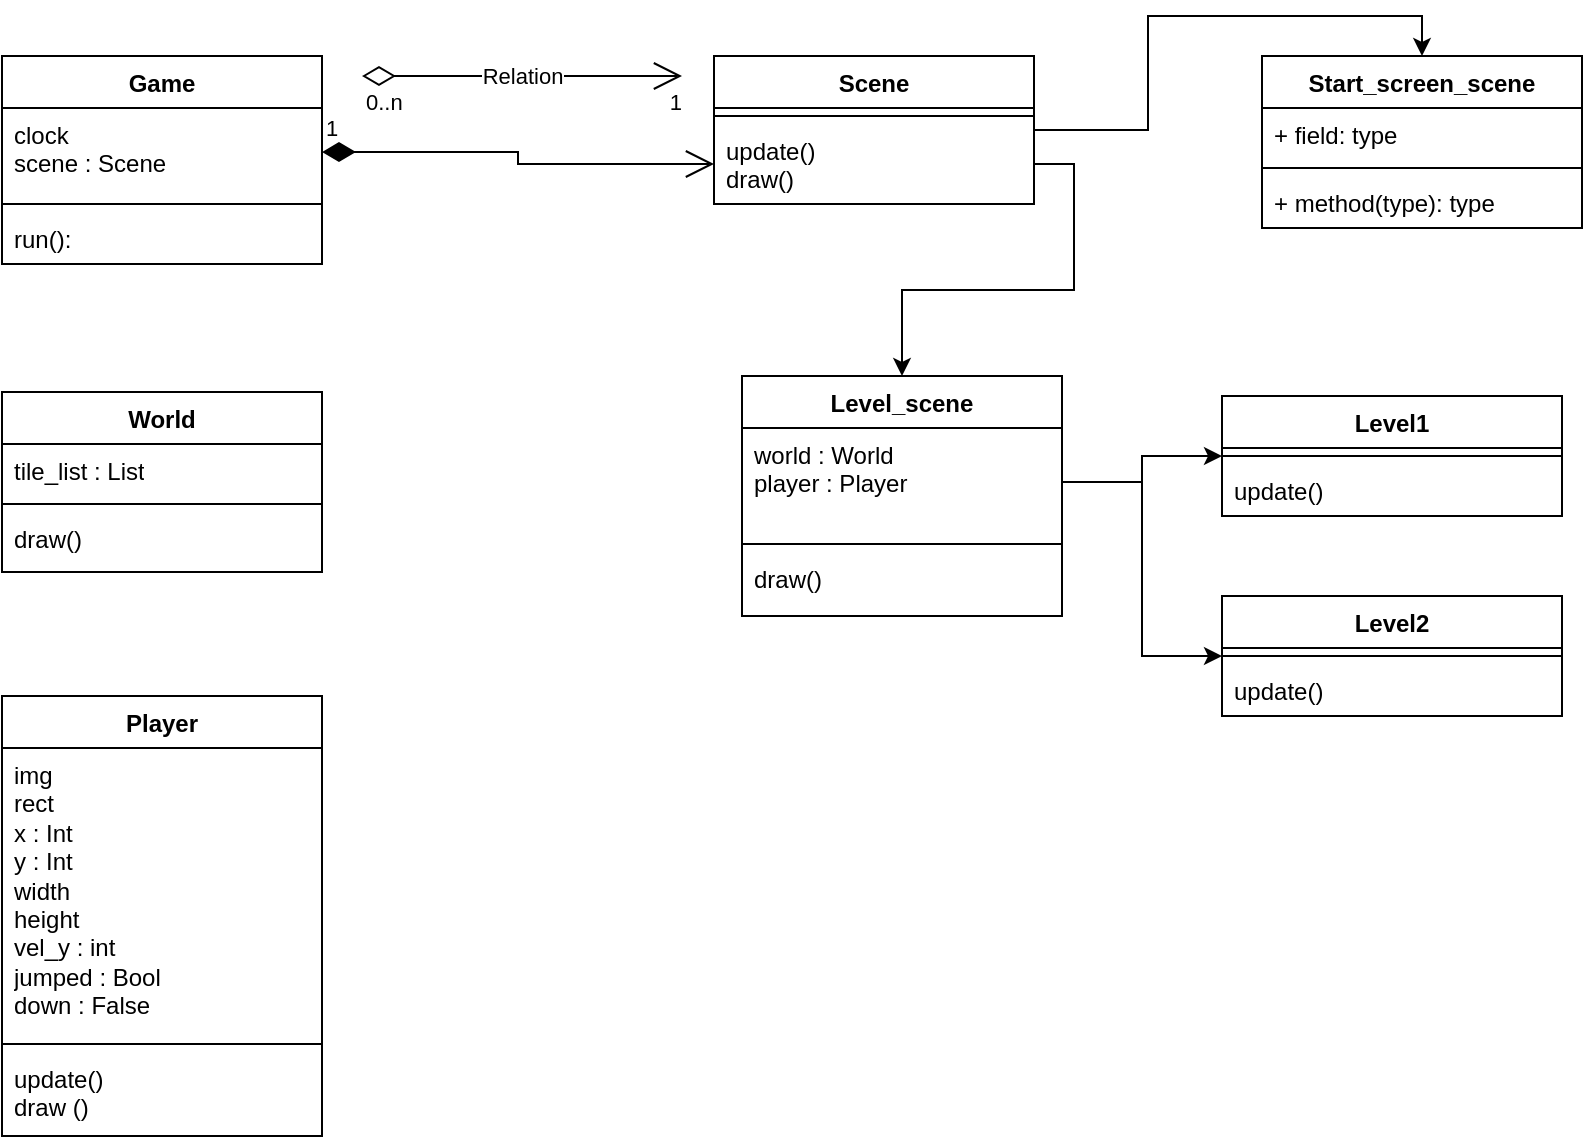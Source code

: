 <mxfile version="24.0.4" type="device">
  <diagram name="Page-1" id="Ebbxk_6DhA9hak8yVnVT">
    <mxGraphModel dx="954" dy="727" grid="1" gridSize="10" guides="1" tooltips="1" connect="1" arrows="1" fold="1" page="1" pageScale="1" pageWidth="827" pageHeight="1169" math="0" shadow="0">
      <root>
        <mxCell id="0" />
        <mxCell id="1" parent="0" />
        <mxCell id="CbIVxcJemx_BiSmKkHxG-1" value="Game" style="swimlane;fontStyle=1;align=center;verticalAlign=top;childLayout=stackLayout;horizontal=1;startSize=26;horizontalStack=0;resizeParent=1;resizeParentMax=0;resizeLast=0;collapsible=1;marginBottom=0;whiteSpace=wrap;html=1;" parent="1" vertex="1">
          <mxGeometry x="20" y="30" width="160" height="104" as="geometry" />
        </mxCell>
        <mxCell id="CbIVxcJemx_BiSmKkHxG-2" value="clock&lt;br&gt;scene : Scene" style="text;strokeColor=none;fillColor=none;align=left;verticalAlign=top;spacingLeft=4;spacingRight=4;overflow=hidden;rotatable=0;points=[[0,0.5],[1,0.5]];portConstraint=eastwest;whiteSpace=wrap;html=1;" parent="CbIVxcJemx_BiSmKkHxG-1" vertex="1">
          <mxGeometry y="26" width="160" height="44" as="geometry" />
        </mxCell>
        <mxCell id="CbIVxcJemx_BiSmKkHxG-3" value="" style="line;strokeWidth=1;fillColor=none;align=left;verticalAlign=middle;spacingTop=-1;spacingLeft=3;spacingRight=3;rotatable=0;labelPosition=right;points=[];portConstraint=eastwest;strokeColor=inherit;" parent="CbIVxcJemx_BiSmKkHxG-1" vertex="1">
          <mxGeometry y="70" width="160" height="8" as="geometry" />
        </mxCell>
        <mxCell id="CbIVxcJemx_BiSmKkHxG-4" value="run():&lt;br&gt;&lt;span style=&quot;white-space: pre;&quot;&gt;&#x9;&lt;/span&gt;" style="text;strokeColor=none;fillColor=none;align=left;verticalAlign=top;spacingLeft=4;spacingRight=4;overflow=hidden;rotatable=0;points=[[0,0.5],[1,0.5]];portConstraint=eastwest;whiteSpace=wrap;html=1;" parent="CbIVxcJemx_BiSmKkHxG-1" vertex="1">
          <mxGeometry y="78" width="160" height="26" as="geometry" />
        </mxCell>
        <mxCell id="spAWiIbim0lPPHiVurjQ-10" style="edgeStyle=orthogonalEdgeStyle;rounded=0;orthogonalLoop=1;jettySize=auto;html=1;entryX=0.5;entryY=0;entryDx=0;entryDy=0;" parent="1" source="CbIVxcJemx_BiSmKkHxG-5" target="CbIVxcJemx_BiSmKkHxG-14" edge="1">
          <mxGeometry relative="1" as="geometry" />
        </mxCell>
        <mxCell id="CbIVxcJemx_BiSmKkHxG-5" value="Scene" style="swimlane;fontStyle=1;align=center;verticalAlign=top;childLayout=stackLayout;horizontal=1;startSize=26;horizontalStack=0;resizeParent=1;resizeParentMax=0;resizeLast=0;collapsible=1;marginBottom=0;whiteSpace=wrap;html=1;" parent="1" vertex="1">
          <mxGeometry x="376" y="30" width="160" height="74" as="geometry" />
        </mxCell>
        <mxCell id="CbIVxcJemx_BiSmKkHxG-7" value="" style="line;strokeWidth=1;fillColor=none;align=left;verticalAlign=middle;spacingTop=-1;spacingLeft=3;spacingRight=3;rotatable=0;labelPosition=right;points=[];portConstraint=eastwest;strokeColor=inherit;" parent="CbIVxcJemx_BiSmKkHxG-5" vertex="1">
          <mxGeometry y="26" width="160" height="8" as="geometry" />
        </mxCell>
        <mxCell id="CbIVxcJemx_BiSmKkHxG-8" value="update()&lt;br&gt;draw()" style="text;strokeColor=none;fillColor=none;align=left;verticalAlign=top;spacingLeft=4;spacingRight=4;overflow=hidden;rotatable=0;points=[[0,0.5],[1,0.5]];portConstraint=eastwest;whiteSpace=wrap;html=1;" parent="CbIVxcJemx_BiSmKkHxG-5" vertex="1">
          <mxGeometry y="34" width="160" height="40" as="geometry" />
        </mxCell>
        <mxCell id="CbIVxcJemx_BiSmKkHxG-13" value="1" style="endArrow=open;html=1;endSize=12;startArrow=diamondThin;startSize=14;startFill=1;edgeStyle=orthogonalEdgeStyle;align=left;verticalAlign=bottom;rounded=0;exitX=1;exitY=0.5;exitDx=0;exitDy=0;" parent="1" source="CbIVxcJemx_BiSmKkHxG-2" target="CbIVxcJemx_BiSmKkHxG-8" edge="1">
          <mxGeometry x="-1" y="3" relative="1" as="geometry">
            <mxPoint x="230" y="210" as="sourcePoint" />
            <mxPoint x="390" y="210" as="targetPoint" />
          </mxGeometry>
        </mxCell>
        <mxCell id="CbIVxcJemx_BiSmKkHxG-14" value="Start_screen_scene" style="swimlane;fontStyle=1;align=center;verticalAlign=top;childLayout=stackLayout;horizontal=1;startSize=26;horizontalStack=0;resizeParent=1;resizeParentMax=0;resizeLast=0;collapsible=1;marginBottom=0;whiteSpace=wrap;html=1;" parent="1" vertex="1">
          <mxGeometry x="650" y="30" width="160" height="86" as="geometry" />
        </mxCell>
        <mxCell id="CbIVxcJemx_BiSmKkHxG-15" value="+ field: type" style="text;strokeColor=none;fillColor=none;align=left;verticalAlign=top;spacingLeft=4;spacingRight=4;overflow=hidden;rotatable=0;points=[[0,0.5],[1,0.5]];portConstraint=eastwest;whiteSpace=wrap;html=1;" parent="CbIVxcJemx_BiSmKkHxG-14" vertex="1">
          <mxGeometry y="26" width="160" height="26" as="geometry" />
        </mxCell>
        <mxCell id="CbIVxcJemx_BiSmKkHxG-16" value="" style="line;strokeWidth=1;fillColor=none;align=left;verticalAlign=middle;spacingTop=-1;spacingLeft=3;spacingRight=3;rotatable=0;labelPosition=right;points=[];portConstraint=eastwest;strokeColor=inherit;" parent="CbIVxcJemx_BiSmKkHxG-14" vertex="1">
          <mxGeometry y="52" width="160" height="8" as="geometry" />
        </mxCell>
        <mxCell id="CbIVxcJemx_BiSmKkHxG-17" value="+ method(type): type" style="text;strokeColor=none;fillColor=none;align=left;verticalAlign=top;spacingLeft=4;spacingRight=4;overflow=hidden;rotatable=0;points=[[0,0.5],[1,0.5]];portConstraint=eastwest;whiteSpace=wrap;html=1;" parent="CbIVxcJemx_BiSmKkHxG-14" vertex="1">
          <mxGeometry y="60" width="160" height="26" as="geometry" />
        </mxCell>
        <mxCell id="spAWiIbim0lPPHiVurjQ-2" value="Relation" style="endArrow=open;html=1;endSize=12;startArrow=diamondThin;startSize=14;startFill=0;edgeStyle=orthogonalEdgeStyle;rounded=0;" parent="1" edge="1">
          <mxGeometry relative="1" as="geometry">
            <mxPoint x="200" y="40" as="sourcePoint" />
            <mxPoint x="360" y="40" as="targetPoint" />
          </mxGeometry>
        </mxCell>
        <mxCell id="spAWiIbim0lPPHiVurjQ-3" value="0..n" style="edgeLabel;resizable=0;html=1;align=left;verticalAlign=top;" parent="spAWiIbim0lPPHiVurjQ-2" connectable="0" vertex="1">
          <mxGeometry x="-1" relative="1" as="geometry" />
        </mxCell>
        <mxCell id="spAWiIbim0lPPHiVurjQ-4" value="1" style="edgeLabel;resizable=0;html=1;align=right;verticalAlign=top;" parent="spAWiIbim0lPPHiVurjQ-2" connectable="0" vertex="1">
          <mxGeometry x="1" relative="1" as="geometry" />
        </mxCell>
        <mxCell id="spAWiIbim0lPPHiVurjQ-5" value="Level_scene" style="swimlane;fontStyle=1;align=center;verticalAlign=top;childLayout=stackLayout;horizontal=1;startSize=26;horizontalStack=0;resizeParent=1;resizeParentMax=0;resizeLast=0;collapsible=1;marginBottom=0;whiteSpace=wrap;html=1;" parent="1" vertex="1">
          <mxGeometry x="390" y="190" width="160" height="120" as="geometry" />
        </mxCell>
        <mxCell id="spAWiIbim0lPPHiVurjQ-6" value="world : World&lt;div&gt;player : Player&lt;/div&gt;" style="text;strokeColor=none;fillColor=none;align=left;verticalAlign=top;spacingLeft=4;spacingRight=4;overflow=hidden;rotatable=0;points=[[0,0.5],[1,0.5]];portConstraint=eastwest;whiteSpace=wrap;html=1;" parent="spAWiIbim0lPPHiVurjQ-5" vertex="1">
          <mxGeometry y="26" width="160" height="54" as="geometry" />
        </mxCell>
        <mxCell id="spAWiIbim0lPPHiVurjQ-7" value="" style="line;strokeWidth=1;fillColor=none;align=left;verticalAlign=middle;spacingTop=-1;spacingLeft=3;spacingRight=3;rotatable=0;labelPosition=right;points=[];portConstraint=eastwest;strokeColor=inherit;" parent="spAWiIbim0lPPHiVurjQ-5" vertex="1">
          <mxGeometry y="80" width="160" height="8" as="geometry" />
        </mxCell>
        <mxCell id="spAWiIbim0lPPHiVurjQ-8" value="&lt;div&gt;&lt;span style=&quot;background-color: initial;&quot;&gt;draw()&lt;/span&gt;&lt;br&gt;&lt;/div&gt;" style="text;strokeColor=none;fillColor=none;align=left;verticalAlign=top;spacingLeft=4;spacingRight=4;overflow=hidden;rotatable=0;points=[[0,0.5],[1,0.5]];portConstraint=eastwest;whiteSpace=wrap;html=1;" parent="spAWiIbim0lPPHiVurjQ-5" vertex="1">
          <mxGeometry y="88" width="160" height="32" as="geometry" />
        </mxCell>
        <mxCell id="spAWiIbim0lPPHiVurjQ-9" style="edgeStyle=orthogonalEdgeStyle;rounded=0;orthogonalLoop=1;jettySize=auto;html=1;entryX=0.5;entryY=0;entryDx=0;entryDy=0;" parent="1" source="CbIVxcJemx_BiSmKkHxG-8" target="spAWiIbim0lPPHiVurjQ-5" edge="1">
          <mxGeometry relative="1" as="geometry" />
        </mxCell>
        <mxCell id="spAWiIbim0lPPHiVurjQ-11" value="Level1" style="swimlane;fontStyle=1;align=center;verticalAlign=top;childLayout=stackLayout;horizontal=1;startSize=26;horizontalStack=0;resizeParent=1;resizeParentMax=0;resizeLast=0;collapsible=1;marginBottom=0;whiteSpace=wrap;html=1;" parent="1" vertex="1">
          <mxGeometry x="630" y="200" width="170" height="60" as="geometry" />
        </mxCell>
        <mxCell id="spAWiIbim0lPPHiVurjQ-13" value="" style="line;strokeWidth=1;fillColor=none;align=left;verticalAlign=middle;spacingTop=-1;spacingLeft=3;spacingRight=3;rotatable=0;labelPosition=right;points=[];portConstraint=eastwest;strokeColor=inherit;" parent="spAWiIbim0lPPHiVurjQ-11" vertex="1">
          <mxGeometry y="26" width="170" height="8" as="geometry" />
        </mxCell>
        <mxCell id="spAWiIbim0lPPHiVurjQ-14" value="update()" style="text;strokeColor=none;fillColor=none;align=left;verticalAlign=top;spacingLeft=4;spacingRight=4;overflow=hidden;rotatable=0;points=[[0,0.5],[1,0.5]];portConstraint=eastwest;whiteSpace=wrap;html=1;" parent="spAWiIbim0lPPHiVurjQ-11" vertex="1">
          <mxGeometry y="34" width="170" height="26" as="geometry" />
        </mxCell>
        <mxCell id="spAWiIbim0lPPHiVurjQ-15" value="" style="edgeStyle=orthogonalEdgeStyle;rounded=0;orthogonalLoop=1;jettySize=auto;html=1;" parent="1" source="spAWiIbim0lPPHiVurjQ-6" target="spAWiIbim0lPPHiVurjQ-11" edge="1">
          <mxGeometry relative="1" as="geometry" />
        </mxCell>
        <mxCell id="jMoNaXCtbVuasNQORkRf-1" value="Level2" style="swimlane;fontStyle=1;align=center;verticalAlign=top;childLayout=stackLayout;horizontal=1;startSize=26;horizontalStack=0;resizeParent=1;resizeParentMax=0;resizeLast=0;collapsible=1;marginBottom=0;whiteSpace=wrap;html=1;" vertex="1" parent="1">
          <mxGeometry x="630" y="300" width="170" height="60" as="geometry" />
        </mxCell>
        <mxCell id="jMoNaXCtbVuasNQORkRf-2" value="" style="line;strokeWidth=1;fillColor=none;align=left;verticalAlign=middle;spacingTop=-1;spacingLeft=3;spacingRight=3;rotatable=0;labelPosition=right;points=[];portConstraint=eastwest;strokeColor=inherit;" vertex="1" parent="jMoNaXCtbVuasNQORkRf-1">
          <mxGeometry y="26" width="170" height="8" as="geometry" />
        </mxCell>
        <mxCell id="jMoNaXCtbVuasNQORkRf-3" value="update()" style="text;strokeColor=none;fillColor=none;align=left;verticalAlign=top;spacingLeft=4;spacingRight=4;overflow=hidden;rotatable=0;points=[[0,0.5],[1,0.5]];portConstraint=eastwest;whiteSpace=wrap;html=1;" vertex="1" parent="jMoNaXCtbVuasNQORkRf-1">
          <mxGeometry y="34" width="170" height="26" as="geometry" />
        </mxCell>
        <mxCell id="jMoNaXCtbVuasNQORkRf-4" style="edgeStyle=orthogonalEdgeStyle;rounded=0;orthogonalLoop=1;jettySize=auto;html=1;entryX=0;entryY=0.5;entryDx=0;entryDy=0;" edge="1" parent="1" source="spAWiIbim0lPPHiVurjQ-6" target="jMoNaXCtbVuasNQORkRf-1">
          <mxGeometry relative="1" as="geometry" />
        </mxCell>
        <mxCell id="jMoNaXCtbVuasNQORkRf-5" value="World" style="swimlane;fontStyle=1;align=center;verticalAlign=top;childLayout=stackLayout;horizontal=1;startSize=26;horizontalStack=0;resizeParent=1;resizeParentMax=0;resizeLast=0;collapsible=1;marginBottom=0;whiteSpace=wrap;html=1;" vertex="1" parent="1">
          <mxGeometry x="20" y="198" width="160" height="90" as="geometry" />
        </mxCell>
        <mxCell id="jMoNaXCtbVuasNQORkRf-6" value="tile_list : List" style="text;strokeColor=none;fillColor=none;align=left;verticalAlign=top;spacingLeft=4;spacingRight=4;overflow=hidden;rotatable=0;points=[[0,0.5],[1,0.5]];portConstraint=eastwest;whiteSpace=wrap;html=1;" vertex="1" parent="jMoNaXCtbVuasNQORkRf-5">
          <mxGeometry y="26" width="160" height="26" as="geometry" />
        </mxCell>
        <mxCell id="jMoNaXCtbVuasNQORkRf-7" value="" style="line;strokeWidth=1;fillColor=none;align=left;verticalAlign=middle;spacingTop=-1;spacingLeft=3;spacingRight=3;rotatable=0;labelPosition=right;points=[];portConstraint=eastwest;strokeColor=inherit;" vertex="1" parent="jMoNaXCtbVuasNQORkRf-5">
          <mxGeometry y="52" width="160" height="8" as="geometry" />
        </mxCell>
        <mxCell id="jMoNaXCtbVuasNQORkRf-8" value="draw()" style="text;strokeColor=none;fillColor=none;align=left;verticalAlign=top;spacingLeft=4;spacingRight=4;overflow=hidden;rotatable=0;points=[[0,0.5],[1,0.5]];portConstraint=eastwest;whiteSpace=wrap;html=1;" vertex="1" parent="jMoNaXCtbVuasNQORkRf-5">
          <mxGeometry y="60" width="160" height="30" as="geometry" />
        </mxCell>
        <mxCell id="jMoNaXCtbVuasNQORkRf-9" value="Player" style="swimlane;fontStyle=1;align=center;verticalAlign=top;childLayout=stackLayout;horizontal=1;startSize=26;horizontalStack=0;resizeParent=1;resizeParentMax=0;resizeLast=0;collapsible=1;marginBottom=0;whiteSpace=wrap;html=1;" vertex="1" parent="1">
          <mxGeometry x="20" y="350" width="160" height="220" as="geometry" />
        </mxCell>
        <mxCell id="jMoNaXCtbVuasNQORkRf-10" value="img&lt;div&gt;rect&lt;/div&gt;&lt;div&gt;x : Int&lt;/div&gt;&lt;div&gt;y : Int&lt;/div&gt;&lt;div&gt;width&lt;/div&gt;&lt;div&gt;height&lt;/div&gt;&lt;div&gt;vel_y : int&lt;/div&gt;&lt;div&gt;jumped : Bool&lt;/div&gt;&lt;div&gt;down : False&lt;/div&gt;" style="text;strokeColor=none;fillColor=none;align=left;verticalAlign=top;spacingLeft=4;spacingRight=4;overflow=hidden;rotatable=0;points=[[0,0.5],[1,0.5]];portConstraint=eastwest;whiteSpace=wrap;html=1;" vertex="1" parent="jMoNaXCtbVuasNQORkRf-9">
          <mxGeometry y="26" width="160" height="144" as="geometry" />
        </mxCell>
        <mxCell id="jMoNaXCtbVuasNQORkRf-11" value="" style="line;strokeWidth=1;fillColor=none;align=left;verticalAlign=middle;spacingTop=-1;spacingLeft=3;spacingRight=3;rotatable=0;labelPosition=right;points=[];portConstraint=eastwest;strokeColor=inherit;" vertex="1" parent="jMoNaXCtbVuasNQORkRf-9">
          <mxGeometry y="170" width="160" height="8" as="geometry" />
        </mxCell>
        <mxCell id="jMoNaXCtbVuasNQORkRf-12" value="update()&lt;div&gt;draw ()&lt;/div&gt;" style="text;strokeColor=none;fillColor=none;align=left;verticalAlign=top;spacingLeft=4;spacingRight=4;overflow=hidden;rotatable=0;points=[[0,0.5],[1,0.5]];portConstraint=eastwest;whiteSpace=wrap;html=1;" vertex="1" parent="jMoNaXCtbVuasNQORkRf-9">
          <mxGeometry y="178" width="160" height="42" as="geometry" />
        </mxCell>
      </root>
    </mxGraphModel>
  </diagram>
</mxfile>
